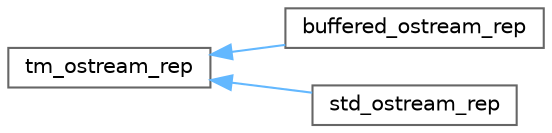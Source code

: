 digraph "Graphical Class Hierarchy"
{
 // LATEX_PDF_SIZE
  bgcolor="transparent";
  edge [fontname=Helvetica,fontsize=10,labelfontname=Helvetica,labelfontsize=10];
  node [fontname=Helvetica,fontsize=10,shape=box,height=0.2,width=0.4];
  rankdir="LR";
  Node0 [id="Node000000",label="tm_ostream_rep",height=0.2,width=0.4,color="grey40", fillcolor="white", style="filled",URL="$classtm__ostream__rep.html",tooltip=" "];
  Node0 -> Node1 [id="edge25_Node000000_Node000001",dir="back",color="steelblue1",style="solid",tooltip=" "];
  Node1 [id="Node000001",label="buffered_ostream_rep",height=0.2,width=0.4,color="grey40", fillcolor="white", style="filled",URL="$classbuffered__ostream__rep.html",tooltip=" "];
  Node0 -> Node2 [id="edge26_Node000000_Node000002",dir="back",color="steelblue1",style="solid",tooltip=" "];
  Node2 [id="Node000002",label="std_ostream_rep",height=0.2,width=0.4,color="grey40", fillcolor="white", style="filled",URL="$classstd__ostream__rep.html",tooltip=" "];
}
